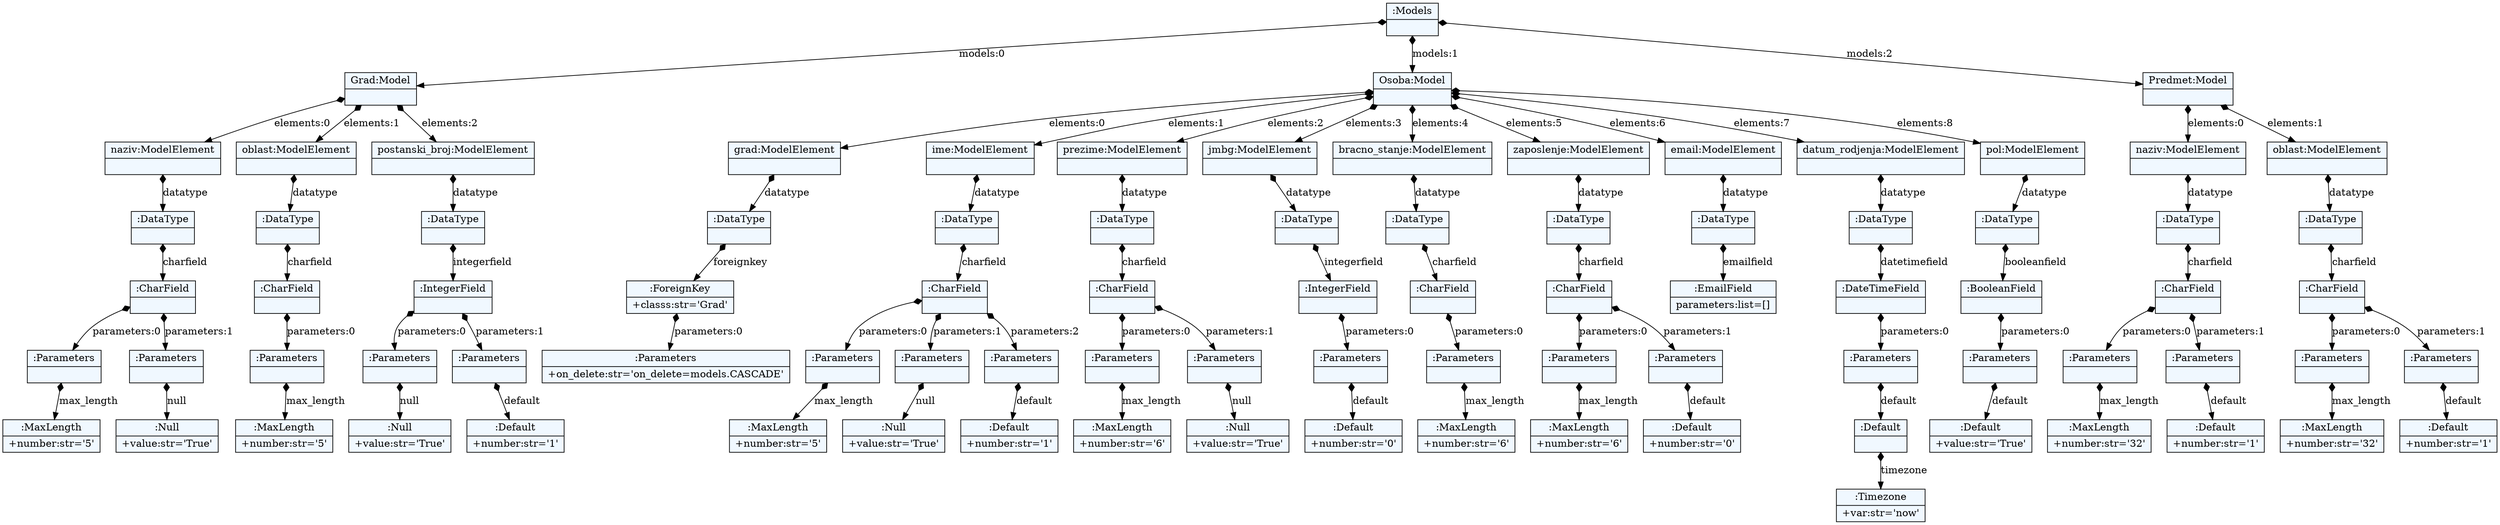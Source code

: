 
    digraph xtext {
    fontname = "Bitstream Vera Sans"
    fontsize = 8
    node[
        shape=record,
        style=filled,
        fillcolor=aliceblue
    ]
    nodesep = 0.3
    edge[dir=black,arrowtail=empty]


2203097730688 -> 2203097758128 [label="models:0" arrowtail=diamond dir=both]
2203097758128 -> 2203097757848 [label="elements:0" arrowtail=diamond dir=both]
2203097757848 -> 2203097758632 [label="datatype" arrowtail=diamond dir=both]
2203097758632 -> 2203097758408 [label="charfield" arrowtail=diamond dir=both]
2203097758408 -> 2203097758856 [label="parameters:0" arrowtail=diamond dir=both]
2203097758856 -> 2203097758968 [label="max_length" arrowtail=diamond dir=both]
2203097758968[label="{:MaxLength|+number:str='5'\l}"]
2203097758856[label="{:Parameters|}"]
2203097758408 -> 2203097758912 [label="parameters:1" arrowtail=diamond dir=both]
2203097758912 -> 2203097759080 [label="null" arrowtail=diamond dir=both]
2203097759080[label="{:Null|+value:str='True'\l}"]
2203097758912[label="{:Parameters|}"]
2203097758408[label="{:CharField|}"]
2203097758632[label="{:DataType|}"]
2203097757848[label="{naziv:ModelElement|}"]
2203097758128 -> 2203097758184 [label="elements:1" arrowtail=diamond dir=both]
2203097758184 -> 2203097758016 [label="datatype" arrowtail=diamond dir=both]
2203097758016 -> 2203097758800 [label="charfield" arrowtail=diamond dir=both]
2203097758800 -> 2203097759304 [label="parameters:0" arrowtail=diamond dir=both]
2203097759304 -> 2203097759360 [label="max_length" arrowtail=diamond dir=both]
2203097759360[label="{:MaxLength|+number:str='5'\l}"]
2203097759304[label="{:Parameters|}"]
2203097758800[label="{:CharField|}"]
2203097758016[label="{:DataType|}"]
2203097758184[label="{oblast:ModelElement|}"]
2203097758128 -> 2203097758520 [label="elements:2" arrowtail=diamond dir=both]
2203097758520 -> 2203097758744 [label="datatype" arrowtail=diamond dir=both]
2203097758744 -> 2203097759136 [label="integerfield" arrowtail=diamond dir=both]
2203097759136 -> 2203097759584 [label="parameters:0" arrowtail=diamond dir=both]
2203097759584 -> 2203097759640 [label="null" arrowtail=diamond dir=both]
2203097759640[label="{:Null|+value:str='True'\l}"]
2203097759584[label="{:Parameters|}"]
2203097759136 -> 2203097759528 [label="parameters:1" arrowtail=diamond dir=both]
2203097759528 -> 2203097813064 [label="default" arrowtail=diamond dir=both]
2203097813064[label="{:Default|+number:str='1'\l}"]
2203097759528[label="{:Parameters|}"]
2203097759136[label="{:IntegerField|}"]
2203097758744[label="{:DataType|}"]
2203097758520[label="{postanski_broj:ModelElement|}"]
2203097758128[label="{Grad:Model|}"]
2203097730688 -> 2203097758296 [label="models:1" arrowtail=diamond dir=both]
2203097758296 -> 2203097758240 [label="elements:0" arrowtail=diamond dir=both]
2203097758240 -> 2203097759248 [label="datatype" arrowtail=diamond dir=both]
2203097759248 -> 2203097759416 [label="foreignkey" arrowtail=diamond dir=both]
2203097759416 -> 2203097813232 [label="parameters:0" arrowtail=diamond dir=both]
2203097813232[label="{:Parameters|+on_delete:str='on_delete=models.CASCADE'\l}"]
2203097759416[label="{:ForeignKey|+classs:str='Grad'\l}"]
2203097759248[label="{:DataType|}"]
2203097758240[label="{grad:ModelElement|}"]
2203097758296 -> 2203097759024 [label="elements:1" arrowtail=diamond dir=both]
2203097759024 -> 2203097759696 [label="datatype" arrowtail=diamond dir=both]
2203097759696 -> 2203097813120 [label="charfield" arrowtail=diamond dir=both]
2203097813120 -> 2203097813568 [label="parameters:0" arrowtail=diamond dir=both]
2203097813568 -> 2203097813680 [label="max_length" arrowtail=diamond dir=both]
2203097813680[label="{:MaxLength|+number:str='5'\l}"]
2203097813568[label="{:Parameters|}"]
2203097813120 -> 2203097813624 [label="parameters:1" arrowtail=diamond dir=both]
2203097813624 -> 2203097813792 [label="null" arrowtail=diamond dir=both]
2203097813792[label="{:Null|+value:str='True'\l}"]
2203097813624[label="{:Parameters|}"]
2203097813120 -> 2203097813736 [label="parameters:2" arrowtail=diamond dir=both]
2203097813736 -> 2203097813848 [label="default" arrowtail=diamond dir=both]
2203097813848[label="{:Default|+number:str='1'\l}"]
2203097813736[label="{:Parameters|}"]
2203097813120[label="{:CharField|}"]
2203097759696[label="{:DataType|}"]
2203097759024[label="{ime:ModelElement|}"]
2203097758296 -> 2203097759192 [label="elements:2" arrowtail=diamond dir=both]
2203097759192 -> 2203097813288 [label="datatype" arrowtail=diamond dir=both]
2203097813288 -> 2203097813400 [label="charfield" arrowtail=diamond dir=both]
2203097813400 -> 2203097814128 [label="parameters:0" arrowtail=diamond dir=both]
2203097814128 -> 2203097814184 [label="max_length" arrowtail=diamond dir=both]
2203097814184[label="{:MaxLength|+number:str='6'\l}"]
2203097814128[label="{:Parameters|}"]
2203097813400 -> 2203097814072 [label="parameters:1" arrowtail=diamond dir=both]
2203097814072 -> 2203097814296 [label="null" arrowtail=diamond dir=both]
2203097814296[label="{:Null|+value:str='True'\l}"]
2203097814072[label="{:Parameters|}"]
2203097813400[label="{:CharField|}"]
2203097813288[label="{:DataType|}"]
2203097759192[label="{prezime:ModelElement|}"]
2203097758296 -> 2203097759472 [label="elements:3" arrowtail=diamond dir=both]
2203097759472 -> 2203097813456 [label="datatype" arrowtail=diamond dir=both]
2203097813456 -> 2203097813960 [label="integerfield" arrowtail=diamond dir=both]
2203097813960 -> 2203097814520 [label="parameters:0" arrowtail=diamond dir=both]
2203097814520 -> 2203097814576 [label="default" arrowtail=diamond dir=both]
2203097814576[label="{:Default|+number:str='0'\l}"]
2203097814520[label="{:Parameters|}"]
2203097813960[label="{:IntegerField|}"]
2203097813456[label="{:DataType|}"]
2203097759472[label="{jmbg:ModelElement|}"]
2203097758296 -> 2203097813176 [label="elements:4" arrowtail=diamond dir=both]
2203097813176 -> 2203097814016 [label="datatype" arrowtail=diamond dir=both]
2203097814016 -> 2203097814352 [label="charfield" arrowtail=diamond dir=both]
2203097814352 -> 2203097814800 [label="parameters:0" arrowtail=diamond dir=both]
2203097814800 -> 2203097814856 [label="max_length" arrowtail=diamond dir=both]
2203097814856[label="{:MaxLength|+number:str='6'\l}"]
2203097814800[label="{:Parameters|}"]
2203097814352[label="{:CharField|}"]
2203097814016[label="{:DataType|}"]
2203097813176[label="{bracno_stanje:ModelElement|}"]
2203097758296 -> 2203097813344 [label="elements:5" arrowtail=diamond dir=both]
2203097813344 -> 2203097814408 [label="datatype" arrowtail=diamond dir=both]
2203097814408 -> 2203097814688 [label="charfield" arrowtail=diamond dir=both]
2203097814688 -> 2203097815080 [label="parameters:0" arrowtail=diamond dir=both]
2203097815080 -> 2203097815136 [label="max_length" arrowtail=diamond dir=both]
2203097815136[label="{:MaxLength|+number:str='6'\l}"]
2203097815080[label="{:Parameters|}"]
2203097814688 -> 2203097815024 [label="parameters:1" arrowtail=diamond dir=both]
2203097815024 -> 2203097815248 [label="default" arrowtail=diamond dir=both]
2203097815248[label="{:Default|+number:str='0'\l}"]
2203097815024[label="{:Parameters|}"]
2203097814688[label="{:CharField|}"]
2203097814408[label="{:DataType|}"]
2203097813344[label="{zaposlenje:ModelElement|}"]
2203097758296 -> 2203097813904 [label="elements:6" arrowtail=diamond dir=both]
2203097813904 -> 2203097814632 [label="datatype" arrowtail=diamond dir=both]
2203097814632 -> 2203097814968 [label="emailfield" arrowtail=diamond dir=both]
2203097814968[label="{:EmailField|parameters:list=[]\l}"]
2203097814632[label="{:DataType|}"]
2203097813904[label="{email:ModelElement|}"]
2203097758296 -> 2203097814240 [label="elements:7" arrowtail=diamond dir=both]
2203097814240 -> 2203097814912 [label="datatype" arrowtail=diamond dir=both]
2203097814912 -> 2203097815360 [label="datetimefield" arrowtail=diamond dir=both]
2203097815360 -> 2203097815584 [label="parameters:0" arrowtail=diamond dir=both]
2203097815584 -> 2203097815696 [label="default" arrowtail=diamond dir=both]
2203097815696 -> 2203097815864 [label="timezone" arrowtail=diamond dir=both]
2203097815864[label="{:Timezone|+var:str='now'\l}"]
2203097815696[label="{:Default|}"]
2203097815584[label="{:Parameters|}"]
2203097815360[label="{:DateTimeField|}"]
2203097814912[label="{:DataType|}"]
2203097814240[label="{datum_rodjenja:ModelElement|}"]
2203097758296 -> 2203097728168 [label="elements:8" arrowtail=diamond dir=both]
2203097728168 -> 2203097815192 [label="datatype" arrowtail=diamond dir=both]
2203097815192 -> 2203097815472 [label="booleanfield" arrowtail=diamond dir=both]
2203097815472 -> 2203097815808 [label="parameters:0" arrowtail=diamond dir=both]
2203097815808 -> 2203097815976 [label="default" arrowtail=diamond dir=both]
2203097815976[label="{:Default|+value:str='True'\l}"]
2203097815808[label="{:Parameters|}"]
2203097815472[label="{:BooleanField|}"]
2203097815192[label="{:DataType|}"]
2203097728168[label="{pol:ModelElement|}"]
2203097758296[label="{Osoba:Model|}"]
2203097730688 -> 2203097758072 [label="models:2" arrowtail=diamond dir=both]
2203097758072 -> 2203097814464 [label="elements:0" arrowtail=diamond dir=both]
2203097814464 -> 2203097815416 [label="datatype" arrowtail=diamond dir=both]
2203097815416 -> 2203097815640 [label="charfield" arrowtail=diamond dir=both]
2203097815640 -> 2203097816144 [label="parameters:0" arrowtail=diamond dir=both]
2203097816144 -> 2203097816312 [label="max_length" arrowtail=diamond dir=both]
2203097816312[label="{:MaxLength|+number:str='32'\l}"]
2203097816144[label="{:Parameters|}"]
2203097815640 -> 2203097816256 [label="parameters:1" arrowtail=diamond dir=both]
2203097816256 -> 2203097816424 [label="default" arrowtail=diamond dir=both]
2203097816424[label="{:Default|+number:str='1'\l}"]
2203097816256[label="{:Parameters|}"]
2203097815640[label="{:CharField|}"]
2203097815416[label="{:DataType|}"]
2203097814464[label="{naziv:ModelElement|}"]
2203097758072 -> 2203097815304 [label="elements:1" arrowtail=diamond dir=both]
2203097815304 -> 2203097815920 [label="datatype" arrowtail=diamond dir=both]
2203097815920 -> 2203097816200 [label="charfield" arrowtail=diamond dir=both]
2203097816200 -> 2203097816648 [label="parameters:0" arrowtail=diamond dir=both]
2203097816648 -> 2203097816704 [label="max_length" arrowtail=diamond dir=both]
2203097816704[label="{:MaxLength|+number:str='32'\l}"]
2203097816648[label="{:Parameters|}"]
2203097816200 -> 2203097816592 [label="parameters:1" arrowtail=diamond dir=both]
2203097816592 -> 2203097816816 [label="default" arrowtail=diamond dir=both]
2203097816816[label="{:Default|+number:str='1'\l}"]
2203097816592[label="{:Parameters|}"]
2203097816200[label="{:CharField|}"]
2203097815920[label="{:DataType|}"]
2203097815304[label="{oblast:ModelElement|}"]
2203097758072[label="{Predmet:Model|}"]
2203097730688[label="{:Models|}"]

}
